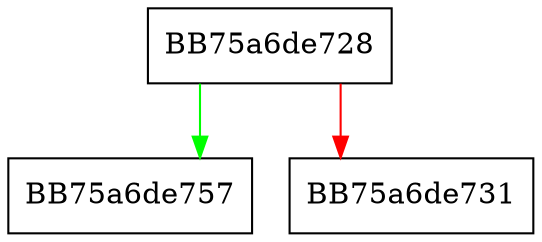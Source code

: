 digraph CheckUrlW {
  node [shape="box"];
  graph [splines=ortho];
  BB75a6de728 -> BB75a6de757 [color="green"];
  BB75a6de728 -> BB75a6de731 [color="red"];
}